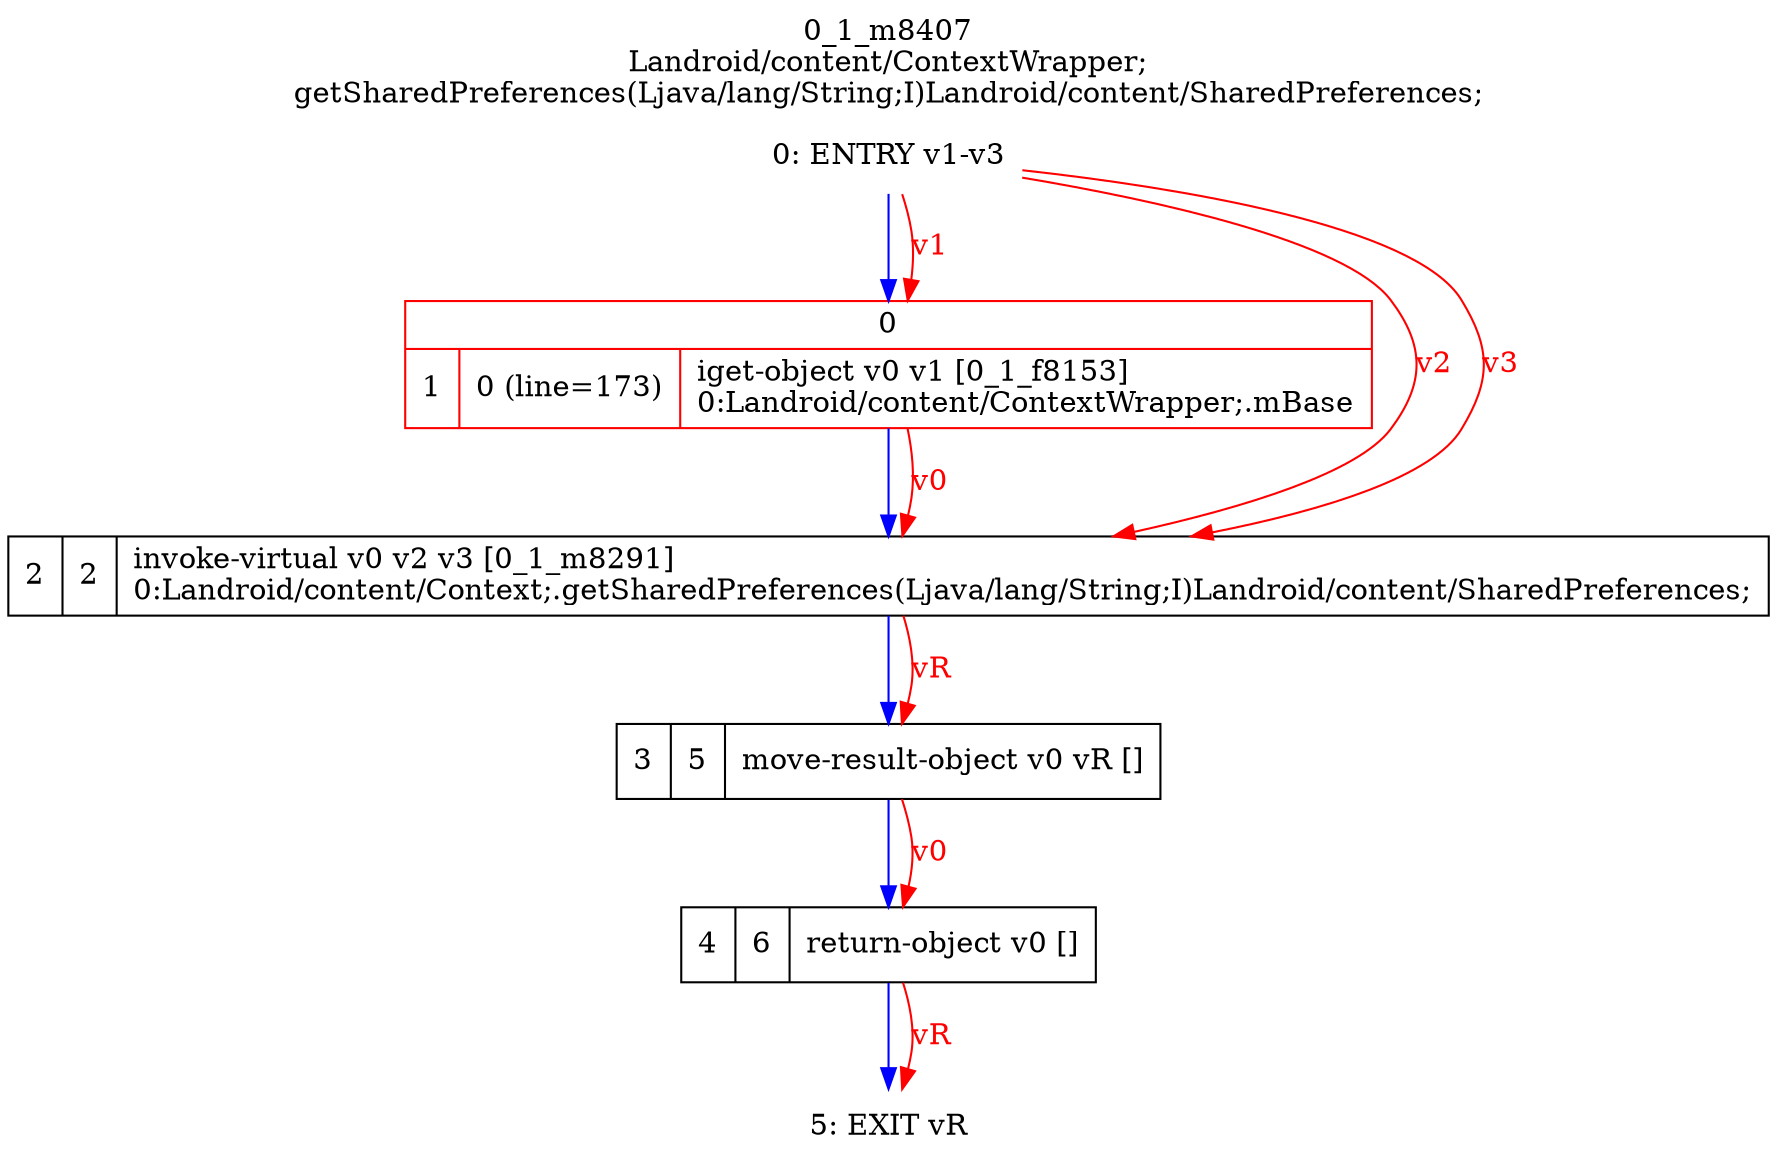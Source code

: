 digraph G {
rankdir=UD;
labelloc=t;
label="0_1_m8407\nLandroid/content/ContextWrapper;
getSharedPreferences(Ljava/lang/String;I)Landroid/content/SharedPreferences;";
0[label="0: ENTRY v1-v3",shape=plaintext];
1[label="{0|{1|0 (line=173)|iget-object v0 v1 [0_1_f8153]\l0:Landroid/content/ContextWrapper;.mBase\l}}",shape=record, color=red];
2[label="2|2|invoke-virtual v0 v2 v3 [0_1_m8291]\l0:Landroid/content/Context;.getSharedPreferences(Ljava/lang/String;I)Landroid/content/SharedPreferences;\l",shape=record,URL="0_1_m8291.dot"];
3[label="3|5|move-result-object v0 vR []\l",shape=record];
4[label="4|6|return-object v0 []\l",shape=record];
5[label="5: EXIT vR",shape=plaintext];
0->1 [color=blue, fontcolor=blue,weight=100, taillabel=""];
1->2 [color=blue, fontcolor=blue,weight=100, taillabel=""];
2->3 [color=blue, fontcolor=blue,weight=100, taillabel=""];
3->4 [color=blue, fontcolor=blue,weight=100, taillabel=""];
4->5 [color=blue, fontcolor=blue,weight=100, taillabel=""];
0->1 [color=red, fontcolor=red, label="v1"];
0->2 [color=red, fontcolor=red, label="v2"];
0->2 [color=red, fontcolor=red, label="v3"];
1->2 [color=red, fontcolor=red, label="v0"];
2->3 [color=red, fontcolor=red, label="vR"];
3->4 [color=red, fontcolor=red, label="v0"];
4->5 [color=red, fontcolor=red, label="vR"];
}

